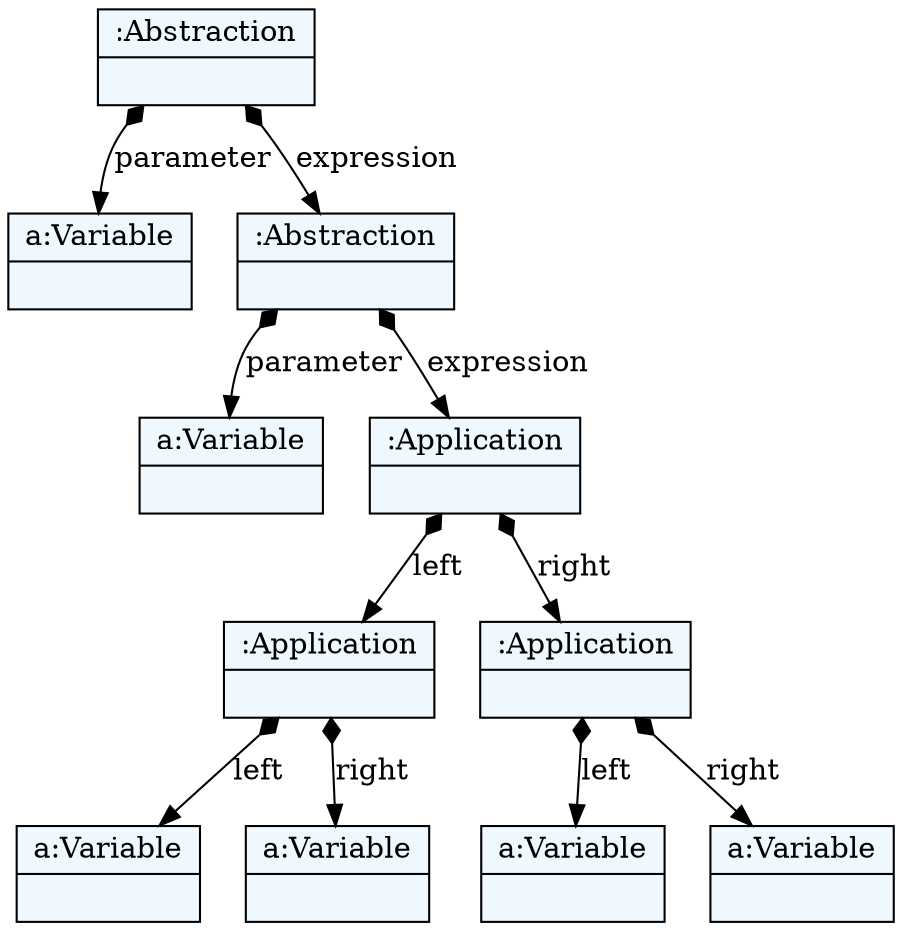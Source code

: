 
    digraph textX {
    fontname = "Bitstream Vera Sans"
    fontsize = 8
    node[
        shape=record,
        style=filled,
        fillcolor=aliceblue
    ]
    nodesep = 0.3
    edge[dir=black,arrowtail=empty]


1738908435784 -> 1738908055880 [label="parameter" arrowtail=diamond dir=both]
1738908055880[label="{a:Variable|}"]
1738908435784 -> 1738908723464 [label="expression" arrowtail=diamond dir=both]
1738908723464 -> 1738905282376 [label="parameter" arrowtail=diamond dir=both]
1738905282376[label="{a:Variable|}"]
1738908723464 -> 1738907776840 [label="expression" arrowtail=diamond dir=both]
1738907776840 -> 1738908175304 [label="left" arrowtail=diamond dir=both]
1738908175304 -> 1738907239240 [label="left" arrowtail=diamond dir=both]
1738907239240[label="{a:Variable|}"]
1738908175304 -> 1738907133448 [label="right" arrowtail=diamond dir=both]
1738907133448[label="{a:Variable|}"]
1738908175304[label="{:Application|}"]
1738907776840 -> 1738907133000 [label="right" arrowtail=diamond dir=both]
1738907133000 -> 1738908003528 [label="left" arrowtail=diamond dir=both]
1738908003528[label="{a:Variable|}"]
1738907133000 -> 1738907133960 [label="right" arrowtail=diamond dir=both]
1738907133960[label="{a:Variable|}"]
1738907133000[label="{:Application|}"]
1738907776840[label="{:Application|}"]
1738908723464[label="{:Abstraction|}"]
1738908435784[label="{:Abstraction|}"]

}
